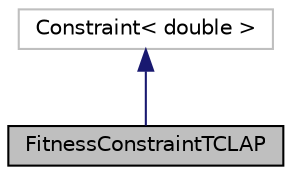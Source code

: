 digraph "FitnessConstraintTCLAP"
{
  edge [fontname="Helvetica",fontsize="10",labelfontname="Helvetica",labelfontsize="10"];
  node [fontname="Helvetica",fontsize="10",shape=record];
  Node0 [label="FitnessConstraintTCLAP",height=0.2,width=0.4,color="black", fillcolor="grey75", style="filled", fontcolor="black"];
  Node1 -> Node0 [dir="back",color="midnightblue",fontsize="10",style="solid"];
  Node1 [label="Constraint\< double \>",height=0.2,width=0.4,color="grey75", fillcolor="white", style="filled"];
}
